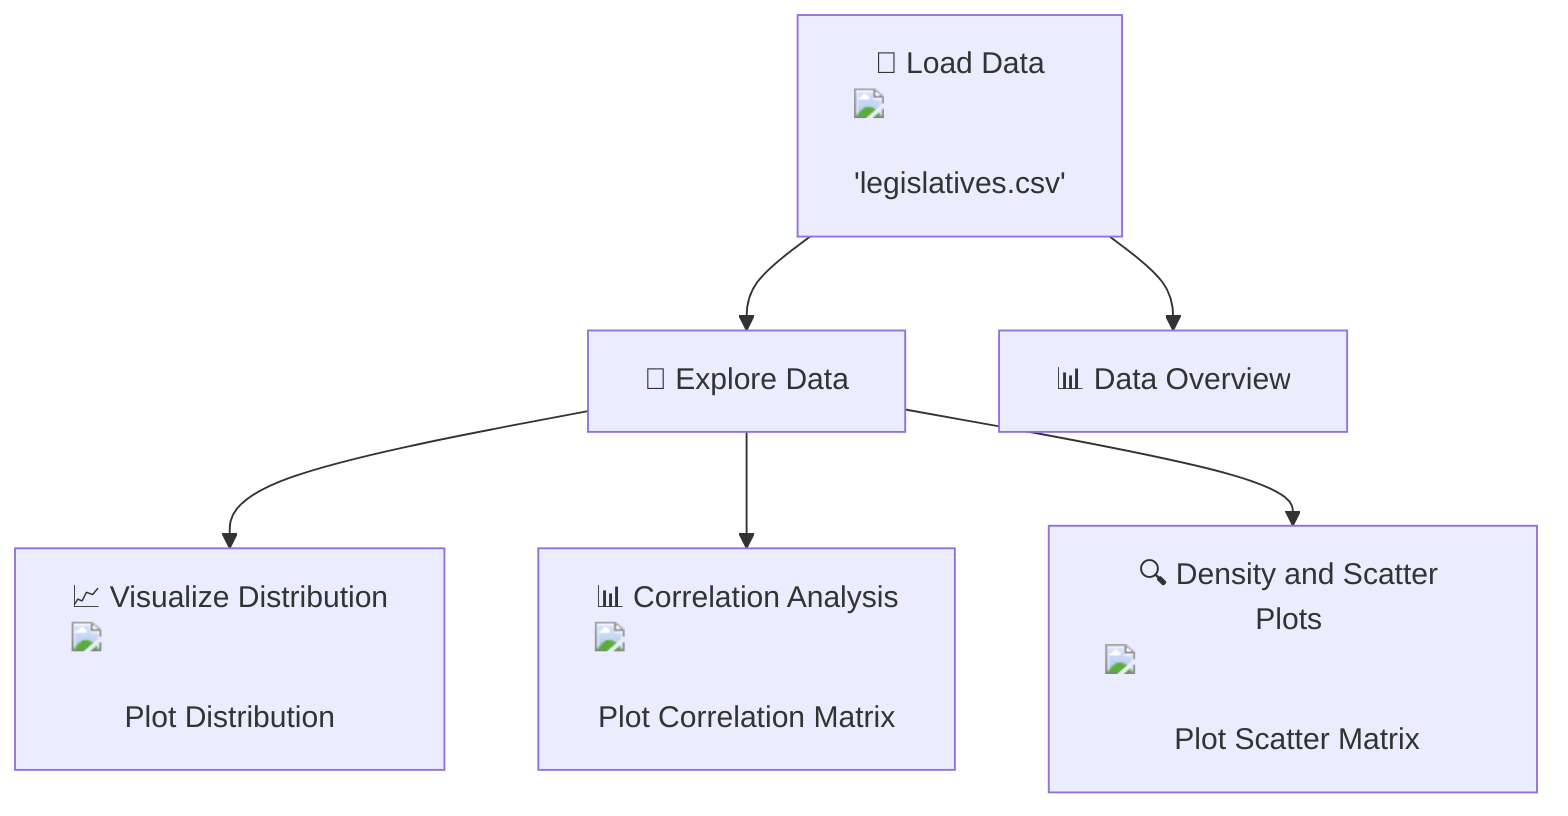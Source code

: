 flowchart TD
    A["📁 Load Data <img src='file.svg' /> <br/> 'legislatives.csv'"] --> B["👥 Explore Data"]
    B --> C["📈 Visualize Distribution <img src='dummy_plots/barplot_template.svg' /> <br/> Plot Distribution"]
    B --> D["📊 Correlation Analysis <img src='dummy_plots/scatter_plot_template.svg' /> <br/> Plot Correlation Matrix"]
    B --> E["🔍 Density and Scatter Plots <img src='dummy_plots/scatter_plot_template.svg' /> <br/> Plot Scatter Matrix"]
    A --> F["📊 Data Overview"]